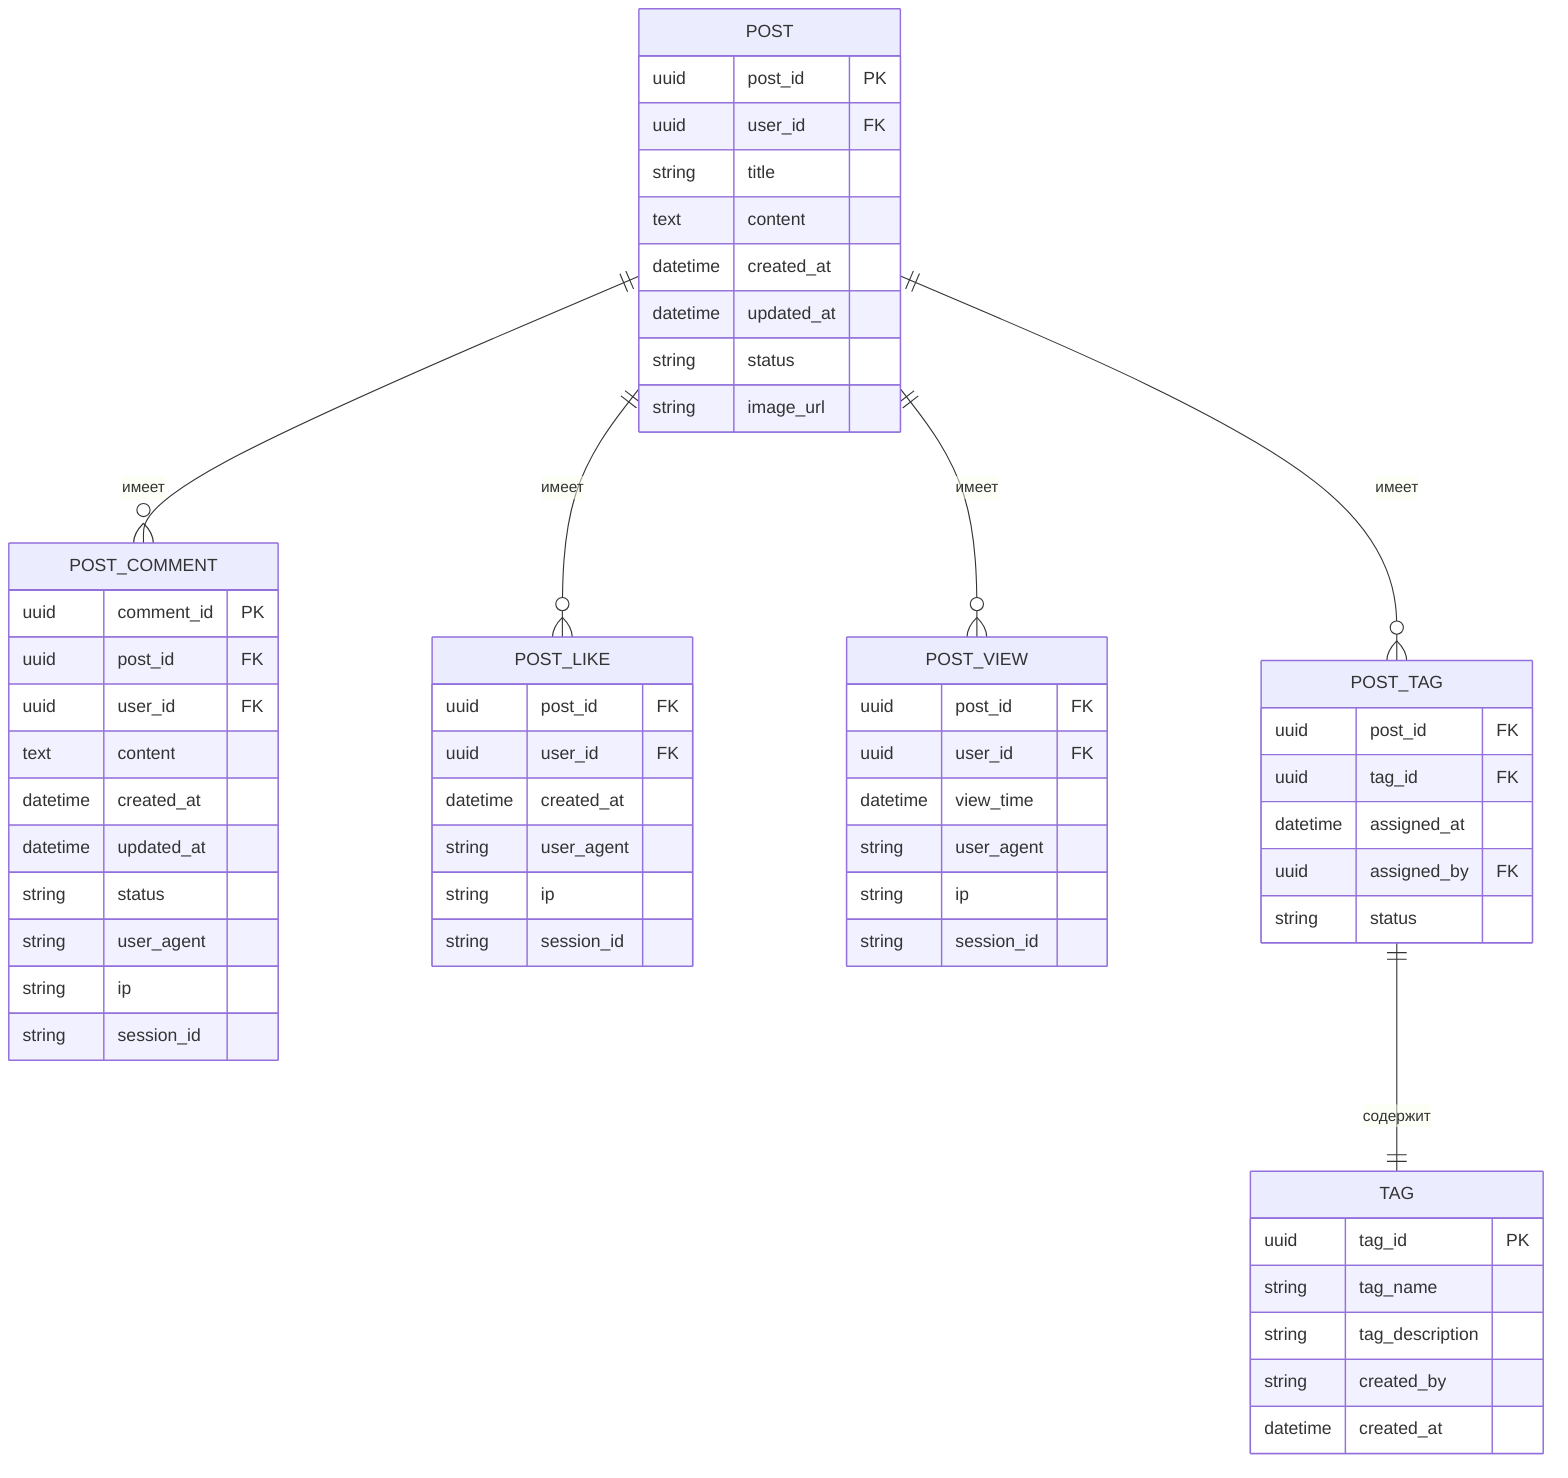 erDiagram
POST {
    uuid post_id PK
    uuid user_id FK
    string title
    text content
    datetime created_at
    datetime updated_at
    string status
    string image_url
}

POST_COMMENT {
    uuid comment_id PK
    uuid post_id FK
    uuid user_id FK
    text content
    datetime created_at
    datetime updated_at
    string status
    string user_agent
    string ip
    string session_id
}

POST_LIKE {
    uuid post_id FK
    uuid user_id FK
    datetime created_at
    string user_agent
    string ip
    string session_id
}

POST_VIEW {
    uuid post_id FK
    uuid user_id FK
    datetime view_time
    string user_agent
    string ip
    string session_id
}

TAG {
    uuid tag_id PK
    string tag_name
    string tag_description
    string created_by
    datetime created_at
}

POST_TAG {
    uuid post_id FK
    uuid tag_id FK
    datetime assigned_at
    uuid assigned_by FK
    string status
}


POST ||--o{ POST_COMMENT : "имеет"
POST ||--o{ POST_LIKE : "имеет"
POST ||--o{ POST_VIEW : "имеет"
POST ||--o{ POST_TAG : "имеет"
POST_TAG ||--|| TAG : "содержит"